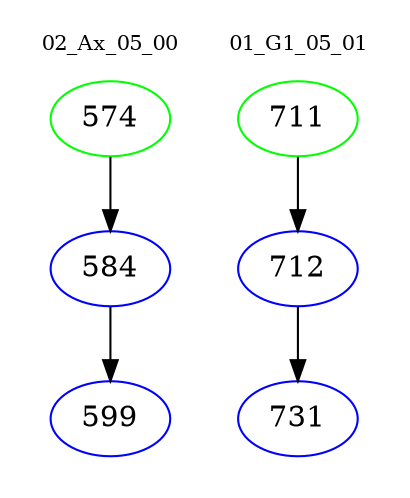 digraph{
subgraph cluster_0 {
color = white
label = "02_Ax_05_00";
fontsize=10;
T0_574 [label="574", color="green"]
T0_574 -> T0_584 [color="black"]
T0_584 [label="584", color="blue"]
T0_584 -> T0_599 [color="black"]
T0_599 [label="599", color="blue"]
}
subgraph cluster_1 {
color = white
label = "01_G1_05_01";
fontsize=10;
T1_711 [label="711", color="green"]
T1_711 -> T1_712 [color="black"]
T1_712 [label="712", color="blue"]
T1_712 -> T1_731 [color="black"]
T1_731 [label="731", color="blue"]
}
}
